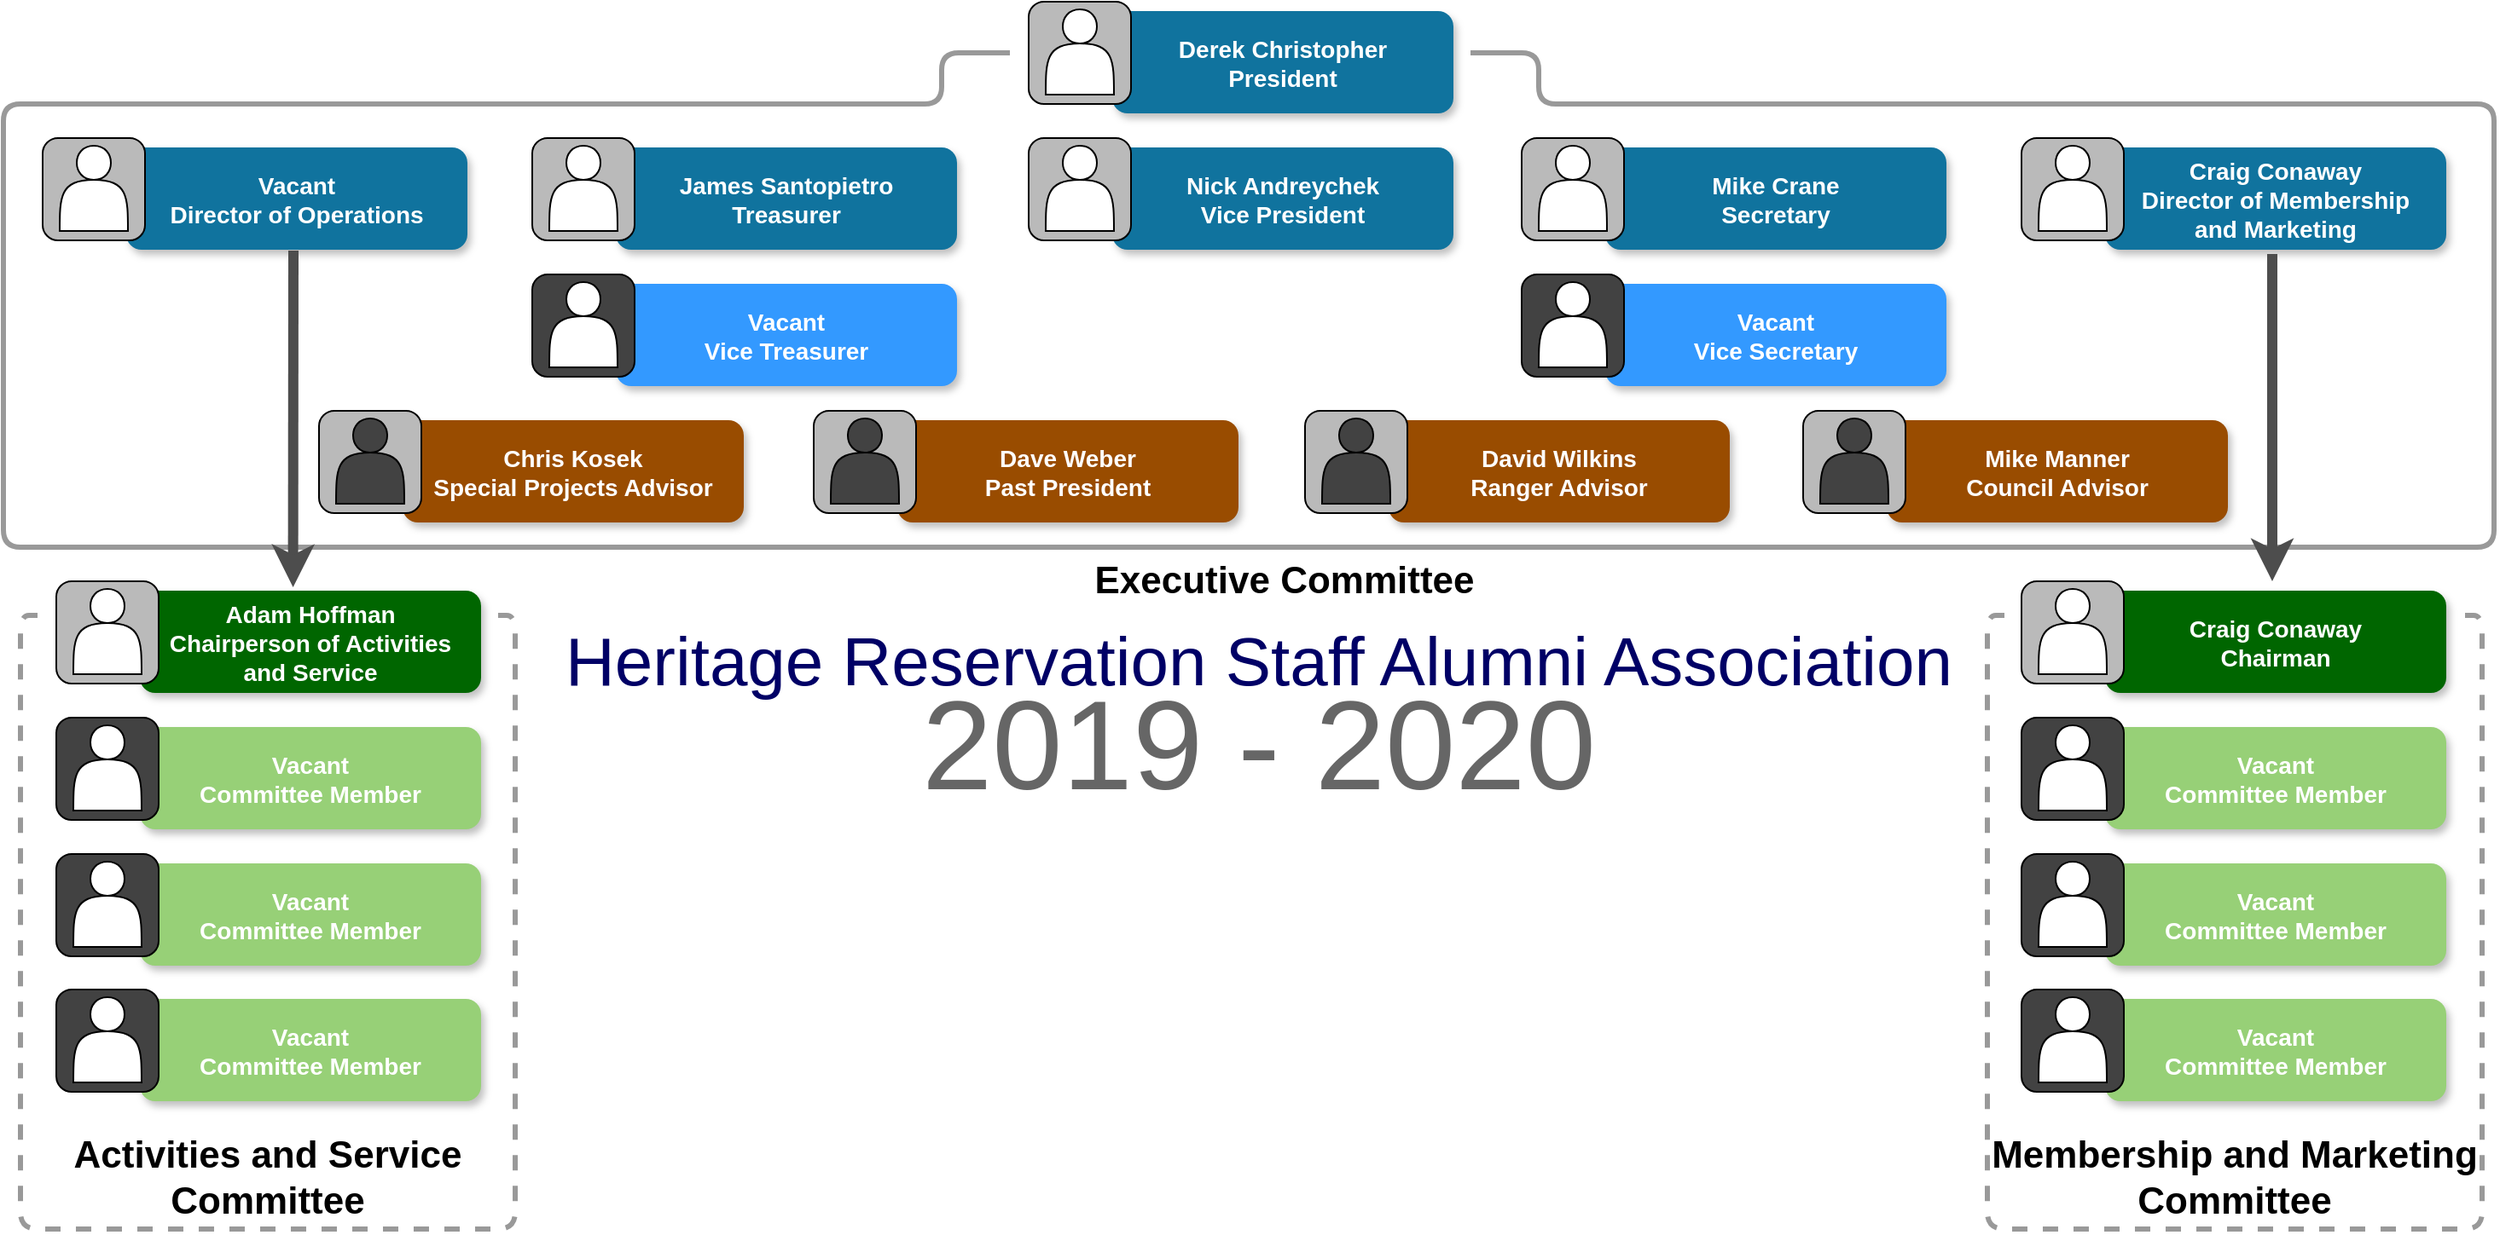 <mxfile version="12.3.6" type="github" pages="1">
  <diagram name="Page-1" id="97916047-d0de-89f5-080d-49f4d83e522f">
    <mxGraphModel dx="2052" dy="1388" grid="1" gridSize="10" guides="1" tooltips="1" connect="1" arrows="1" fold="1" page="1" pageScale="1.5" pageWidth="1169" pageHeight="827" background="#ffffff" math="0" shadow="0">
      <root>
        <mxCell id="0"/>
        <mxCell id="1" parent="0"/>
        <mxCell id="oFZl8VEBpffHlWtBTRyx-63" value="" style="group" parent="1" vertex="1" connectable="0">
          <mxGeometry x="708" y="40" width="232" height="65.5" as="geometry"/>
        </mxCell>
        <mxCell id="oFZl8VEBpffHlWtBTRyx-64" value="Derek Christopher&#xa;President" style="rounded=1;fillColor=#10739E;strokeColor=none;shadow=1;gradientColor=none;fontStyle=1;fontColor=#FFFFFF;fontSize=14;" parent="oFZl8VEBpffHlWtBTRyx-63" vertex="1">
          <mxGeometry x="32" y="5.5" width="200" height="60" as="geometry"/>
        </mxCell>
        <mxCell id="oFZl8VEBpffHlWtBTRyx-65" value="" style="group" parent="oFZl8VEBpffHlWtBTRyx-63" vertex="1" connectable="0">
          <mxGeometry x="-17" width="60" height="60" as="geometry"/>
        </mxCell>
        <mxCell id="oFZl8VEBpffHlWtBTRyx-66" value="" style="rounded=1;whiteSpace=wrap;html=1;fillColor=#BABABA;" parent="oFZl8VEBpffHlWtBTRyx-65" vertex="1">
          <mxGeometry width="60" height="60" as="geometry"/>
        </mxCell>
        <mxCell id="oFZl8VEBpffHlWtBTRyx-67" value="" style="shape=actor;whiteSpace=wrap;html=1;fillColor=#FFFFFF;" parent="oFZl8VEBpffHlWtBTRyx-65" vertex="1">
          <mxGeometry x="10" y="4.5" width="40" height="50" as="geometry"/>
        </mxCell>
        <mxCell id="6E8ClF00xarZo6M1mU1G-62" value="" style="group" vertex="1" connectable="0" parent="1">
          <mxGeometry x="708" y="120" width="232" height="65.5" as="geometry"/>
        </mxCell>
        <mxCell id="6E8ClF00xarZo6M1mU1G-63" value="Nick Andreychek&#xa;Vice President" style="rounded=1;fillColor=#10739E;strokeColor=none;shadow=1;gradientColor=none;fontStyle=1;fontColor=#FFFFFF;fontSize=14;" vertex="1" parent="6E8ClF00xarZo6M1mU1G-62">
          <mxGeometry x="32" y="5.5" width="200" height="60" as="geometry"/>
        </mxCell>
        <mxCell id="6E8ClF00xarZo6M1mU1G-64" value="" style="group" vertex="1" connectable="0" parent="6E8ClF00xarZo6M1mU1G-62">
          <mxGeometry x="-17" width="60" height="60" as="geometry"/>
        </mxCell>
        <mxCell id="6E8ClF00xarZo6M1mU1G-65" value="" style="rounded=1;whiteSpace=wrap;html=1;fillColor=#BABABA;" vertex="1" parent="6E8ClF00xarZo6M1mU1G-64">
          <mxGeometry width="60" height="60" as="geometry"/>
        </mxCell>
        <mxCell id="6E8ClF00xarZo6M1mU1G-66" value="" style="shape=actor;whiteSpace=wrap;html=1;fillColor=#FFFFFF;" vertex="1" parent="6E8ClF00xarZo6M1mU1G-64">
          <mxGeometry x="10" y="4.5" width="40" height="50" as="geometry"/>
        </mxCell>
        <mxCell id="6E8ClF00xarZo6M1mU1G-67" value="" style="group" vertex="1" connectable="0" parent="1">
          <mxGeometry x="417" y="120" width="232" height="65.5" as="geometry"/>
        </mxCell>
        <mxCell id="6E8ClF00xarZo6M1mU1G-68" value="James Santopietro&#xa;Treasurer" style="rounded=1;fillColor=#10739E;strokeColor=none;shadow=1;gradientColor=none;fontStyle=1;fontColor=#FFFFFF;fontSize=14;" vertex="1" parent="6E8ClF00xarZo6M1mU1G-67">
          <mxGeometry x="32" y="5.5" width="200" height="60" as="geometry"/>
        </mxCell>
        <mxCell id="6E8ClF00xarZo6M1mU1G-69" value="" style="group" vertex="1" connectable="0" parent="6E8ClF00xarZo6M1mU1G-67">
          <mxGeometry x="-17" width="60" height="60" as="geometry"/>
        </mxCell>
        <mxCell id="6E8ClF00xarZo6M1mU1G-70" value="" style="rounded=1;whiteSpace=wrap;html=1;fillColor=#BABABA;" vertex="1" parent="6E8ClF00xarZo6M1mU1G-69">
          <mxGeometry width="60" height="60" as="geometry"/>
        </mxCell>
        <mxCell id="6E8ClF00xarZo6M1mU1G-71" value="" style="shape=actor;whiteSpace=wrap;html=1;fillColor=#FFFFFF;" vertex="1" parent="6E8ClF00xarZo6M1mU1G-69">
          <mxGeometry x="10" y="4.5" width="40" height="50" as="geometry"/>
        </mxCell>
        <mxCell id="6E8ClF00xarZo6M1mU1G-72" value="" style="group" vertex="1" connectable="0" parent="1">
          <mxGeometry x="997" y="120" width="232" height="65.5" as="geometry"/>
        </mxCell>
        <mxCell id="6E8ClF00xarZo6M1mU1G-73" value="Mike Crane&#xa;Secretary" style="rounded=1;fillColor=#10739E;strokeColor=none;shadow=1;gradientColor=none;fontStyle=1;fontColor=#FFFFFF;fontSize=14;" vertex="1" parent="6E8ClF00xarZo6M1mU1G-72">
          <mxGeometry x="32" y="5.5" width="200" height="60" as="geometry"/>
        </mxCell>
        <mxCell id="6E8ClF00xarZo6M1mU1G-74" value="" style="group" vertex="1" connectable="0" parent="6E8ClF00xarZo6M1mU1G-72">
          <mxGeometry x="-17" width="60" height="60" as="geometry"/>
        </mxCell>
        <mxCell id="6E8ClF00xarZo6M1mU1G-75" value="" style="rounded=1;whiteSpace=wrap;html=1;fillColor=#BABABA;" vertex="1" parent="6E8ClF00xarZo6M1mU1G-74">
          <mxGeometry width="60" height="60" as="geometry"/>
        </mxCell>
        <mxCell id="6E8ClF00xarZo6M1mU1G-76" value="" style="shape=actor;whiteSpace=wrap;html=1;fillColor=#FFFFFF;" vertex="1" parent="6E8ClF00xarZo6M1mU1G-74">
          <mxGeometry x="10" y="4.5" width="40" height="50" as="geometry"/>
        </mxCell>
        <mxCell id="6E8ClF00xarZo6M1mU1G-77" value="" style="group" vertex="1" connectable="0" parent="1">
          <mxGeometry x="417" y="200" width="232" height="65.5" as="geometry"/>
        </mxCell>
        <mxCell id="6E8ClF00xarZo6M1mU1G-78" value="Vacant&#xa;Vice Treasurer" style="rounded=1;fillColor=#3399FF;strokeColor=none;shadow=1;gradientColor=none;fontStyle=1;fontColor=#FFFFFF;fontSize=14;" vertex="1" parent="6E8ClF00xarZo6M1mU1G-77">
          <mxGeometry x="32" y="5.5" width="200" height="60" as="geometry"/>
        </mxCell>
        <mxCell id="6E8ClF00xarZo6M1mU1G-79" value="" style="group;fillColor=none;" vertex="1" connectable="0" parent="6E8ClF00xarZo6M1mU1G-77">
          <mxGeometry x="-17" width="60" height="60" as="geometry"/>
        </mxCell>
        <mxCell id="6E8ClF00xarZo6M1mU1G-80" value="" style="rounded=1;whiteSpace=wrap;html=1;fillColor=#424242;" vertex="1" parent="6E8ClF00xarZo6M1mU1G-79">
          <mxGeometry width="60" height="60" as="geometry"/>
        </mxCell>
        <mxCell id="6E8ClF00xarZo6M1mU1G-81" value="" style="shape=actor;whiteSpace=wrap;html=1;fillColor=#FFFFFF;" vertex="1" parent="6E8ClF00xarZo6M1mU1G-79">
          <mxGeometry x="10" y="4.5" width="40" height="50" as="geometry"/>
        </mxCell>
        <mxCell id="6E8ClF00xarZo6M1mU1G-82" value="" style="group" vertex="1" connectable="0" parent="1">
          <mxGeometry x="997" y="200" width="232" height="65.5" as="geometry"/>
        </mxCell>
        <mxCell id="6E8ClF00xarZo6M1mU1G-83" value="Vacant&#xa;Vice Secretary" style="rounded=1;fillColor=#3399FF;strokeColor=none;shadow=1;gradientColor=none;fontStyle=1;fontColor=#FFFFFF;fontSize=14;" vertex="1" parent="6E8ClF00xarZo6M1mU1G-82">
          <mxGeometry x="32" y="5.5" width="200" height="60" as="geometry"/>
        </mxCell>
        <mxCell id="6E8ClF00xarZo6M1mU1G-84" value="" style="group;fillColor=none;" vertex="1" connectable="0" parent="6E8ClF00xarZo6M1mU1G-82">
          <mxGeometry x="-17" width="60" height="60" as="geometry"/>
        </mxCell>
        <mxCell id="6E8ClF00xarZo6M1mU1G-85" value="" style="rounded=1;whiteSpace=wrap;html=1;fillColor=#424242;" vertex="1" parent="6E8ClF00xarZo6M1mU1G-84">
          <mxGeometry width="60" height="60" as="geometry"/>
        </mxCell>
        <mxCell id="6E8ClF00xarZo6M1mU1G-86" value="" style="shape=actor;whiteSpace=wrap;html=1;fillColor=#FFFFFF;" vertex="1" parent="6E8ClF00xarZo6M1mU1G-84">
          <mxGeometry x="10" y="4.5" width="40" height="50" as="geometry"/>
        </mxCell>
        <mxCell id="6E8ClF00xarZo6M1mU1G-87" value="" style="group" vertex="1" connectable="0" parent="1">
          <mxGeometry x="130" y="120" width="232" height="65.5" as="geometry"/>
        </mxCell>
        <mxCell id="6E8ClF00xarZo6M1mU1G-88" value="Vacant&#xa;Director of Operations" style="rounded=1;fillColor=#10739E;strokeColor=none;shadow=1;gradientColor=none;fontStyle=1;fontColor=#FFFFFF;fontSize=14;" vertex="1" parent="6E8ClF00xarZo6M1mU1G-87">
          <mxGeometry x="32" y="5.5" width="200" height="60" as="geometry"/>
        </mxCell>
        <mxCell id="6E8ClF00xarZo6M1mU1G-89" value="" style="group" vertex="1" connectable="0" parent="6E8ClF00xarZo6M1mU1G-87">
          <mxGeometry x="-17" width="60" height="60" as="geometry"/>
        </mxCell>
        <mxCell id="6E8ClF00xarZo6M1mU1G-90" value="" style="rounded=1;whiteSpace=wrap;html=1;fillColor=#BABABA;" vertex="1" parent="6E8ClF00xarZo6M1mU1G-89">
          <mxGeometry width="60" height="60" as="geometry"/>
        </mxCell>
        <mxCell id="6E8ClF00xarZo6M1mU1G-91" value="" style="shape=actor;whiteSpace=wrap;html=1;fillColor=#FFFFFF;" vertex="1" parent="6E8ClF00xarZo6M1mU1G-89">
          <mxGeometry x="10" y="4.5" width="40" height="50" as="geometry"/>
        </mxCell>
        <mxCell id="6E8ClF00xarZo6M1mU1G-92" value="" style="group" vertex="1" connectable="0" parent="1">
          <mxGeometry x="1290" y="120" width="232" height="65.5" as="geometry"/>
        </mxCell>
        <mxCell id="6E8ClF00xarZo6M1mU1G-93" value="Craig Conaway&#xa;Director of Membership&#xa;and Marketing" style="rounded=1;fillColor=#10739E;strokeColor=none;shadow=1;gradientColor=none;fontStyle=1;fontColor=#FFFFFF;fontSize=14;" vertex="1" parent="6E8ClF00xarZo6M1mU1G-92">
          <mxGeometry x="32" y="5.5" width="200" height="60" as="geometry"/>
        </mxCell>
        <mxCell id="6E8ClF00xarZo6M1mU1G-94" value="" style="group" vertex="1" connectable="0" parent="6E8ClF00xarZo6M1mU1G-92">
          <mxGeometry x="-17" width="60" height="60" as="geometry"/>
        </mxCell>
        <mxCell id="6E8ClF00xarZo6M1mU1G-95" value="" style="rounded=1;whiteSpace=wrap;html=1;fillColor=#BABABA;" vertex="1" parent="6E8ClF00xarZo6M1mU1G-94">
          <mxGeometry width="60" height="60" as="geometry"/>
        </mxCell>
        <mxCell id="6E8ClF00xarZo6M1mU1G-96" value="" style="shape=actor;whiteSpace=wrap;html=1;fillColor=#FFFFFF;" vertex="1" parent="6E8ClF00xarZo6M1mU1G-94">
          <mxGeometry x="10" y="4.5" width="40" height="50" as="geometry"/>
        </mxCell>
        <mxCell id="6E8ClF00xarZo6M1mU1G-97" value="" style="group" vertex="1" connectable="0" parent="1">
          <mxGeometry x="582" y="280" width="232" height="65.5" as="geometry"/>
        </mxCell>
        <mxCell id="6E8ClF00xarZo6M1mU1G-98" value="Dave Weber&#xa;Past President" style="rounded=1;fillColor=#994C00;strokeColor=none;shadow=1;gradientColor=none;fontStyle=1;fontColor=#FFFFFF;fontSize=14;" vertex="1" parent="6E8ClF00xarZo6M1mU1G-97">
          <mxGeometry x="32" y="5.5" width="200" height="60" as="geometry"/>
        </mxCell>
        <mxCell id="6E8ClF00xarZo6M1mU1G-99" value="" style="group" vertex="1" connectable="0" parent="6E8ClF00xarZo6M1mU1G-97">
          <mxGeometry x="-17" width="60" height="60" as="geometry"/>
        </mxCell>
        <mxCell id="6E8ClF00xarZo6M1mU1G-100" value="" style="rounded=1;whiteSpace=wrap;html=1;fillColor=#BABABA;" vertex="1" parent="6E8ClF00xarZo6M1mU1G-99">
          <mxGeometry width="60" height="60" as="geometry"/>
        </mxCell>
        <mxCell id="6E8ClF00xarZo6M1mU1G-101" value="" style="shape=actor;whiteSpace=wrap;html=1;fillColor=#424242;" vertex="1" parent="6E8ClF00xarZo6M1mU1G-99">
          <mxGeometry x="10" y="4.5" width="40" height="50" as="geometry"/>
        </mxCell>
        <mxCell id="6E8ClF00xarZo6M1mU1G-132" value="" style="group" vertex="1" connectable="0" parent="1">
          <mxGeometry x="870" y="280" width="232" height="65.5" as="geometry"/>
        </mxCell>
        <mxCell id="6E8ClF00xarZo6M1mU1G-133" value="David Wilkins&#xa;Ranger Advisor" style="rounded=1;fillColor=#994C00;strokeColor=none;shadow=1;gradientColor=none;fontStyle=1;fontColor=#FFFFFF;fontSize=14;" vertex="1" parent="6E8ClF00xarZo6M1mU1G-132">
          <mxGeometry x="32" y="5.5" width="200" height="60" as="geometry"/>
        </mxCell>
        <mxCell id="6E8ClF00xarZo6M1mU1G-134" value="" style="group" vertex="1" connectable="0" parent="6E8ClF00xarZo6M1mU1G-132">
          <mxGeometry x="-17" width="60" height="60" as="geometry"/>
        </mxCell>
        <mxCell id="6E8ClF00xarZo6M1mU1G-135" value="" style="rounded=1;whiteSpace=wrap;html=1;fillColor=#BABABA;" vertex="1" parent="6E8ClF00xarZo6M1mU1G-134">
          <mxGeometry width="60" height="60" as="geometry"/>
        </mxCell>
        <mxCell id="6E8ClF00xarZo6M1mU1G-136" value="" style="shape=actor;whiteSpace=wrap;html=1;fillColor=#424242;" vertex="1" parent="6E8ClF00xarZo6M1mU1G-134">
          <mxGeometry x="10" y="4.5" width="40" height="50" as="geometry"/>
        </mxCell>
        <mxCell id="6E8ClF00xarZo6M1mU1G-142" value="" style="group" vertex="1" connectable="0" parent="1">
          <mxGeometry x="1162" y="280" width="232" height="65.5" as="geometry"/>
        </mxCell>
        <mxCell id="6E8ClF00xarZo6M1mU1G-143" value="Mike Manner&#xa;Council Advisor" style="rounded=1;fillColor=#994C00;strokeColor=none;shadow=1;gradientColor=none;fontStyle=1;fontColor=#FFFFFF;fontSize=14;" vertex="1" parent="6E8ClF00xarZo6M1mU1G-142">
          <mxGeometry x="32" y="5.5" width="200" height="60" as="geometry"/>
        </mxCell>
        <mxCell id="6E8ClF00xarZo6M1mU1G-144" value="" style="group" vertex="1" connectable="0" parent="6E8ClF00xarZo6M1mU1G-142">
          <mxGeometry x="-17" width="60" height="60" as="geometry"/>
        </mxCell>
        <mxCell id="6E8ClF00xarZo6M1mU1G-145" value="" style="rounded=1;whiteSpace=wrap;html=1;fillColor=#BABABA;" vertex="1" parent="6E8ClF00xarZo6M1mU1G-144">
          <mxGeometry width="60" height="60" as="geometry"/>
        </mxCell>
        <mxCell id="6E8ClF00xarZo6M1mU1G-146" value="" style="shape=actor;whiteSpace=wrap;html=1;fillColor=#424242;" vertex="1" parent="6E8ClF00xarZo6M1mU1G-144">
          <mxGeometry x="10" y="4.5" width="40" height="50" as="geometry"/>
        </mxCell>
        <mxCell id="6E8ClF00xarZo6M1mU1G-162" value="" style="group" vertex="1" connectable="0" parent="1">
          <mxGeometry x="292" y="280" width="232" height="65.5" as="geometry"/>
        </mxCell>
        <mxCell id="6E8ClF00xarZo6M1mU1G-163" value="Chris Kosek&#xa;Special Projects Advisor" style="rounded=1;fillColor=#994C00;strokeColor=none;shadow=1;gradientColor=none;fontStyle=1;fontColor=#FFFFFF;fontSize=14;" vertex="1" parent="6E8ClF00xarZo6M1mU1G-162">
          <mxGeometry x="32" y="5.5" width="200" height="60" as="geometry"/>
        </mxCell>
        <mxCell id="6E8ClF00xarZo6M1mU1G-164" value="" style="group" vertex="1" connectable="0" parent="6E8ClF00xarZo6M1mU1G-162">
          <mxGeometry x="-17" width="60" height="60" as="geometry"/>
        </mxCell>
        <mxCell id="6E8ClF00xarZo6M1mU1G-165" value="" style="rounded=1;whiteSpace=wrap;html=1;fillColor=#BABABA;" vertex="1" parent="6E8ClF00xarZo6M1mU1G-164">
          <mxGeometry width="60" height="60" as="geometry"/>
        </mxCell>
        <mxCell id="6E8ClF00xarZo6M1mU1G-166" value="" style="shape=actor;whiteSpace=wrap;html=1;fillColor=#424242;" vertex="1" parent="6E8ClF00xarZo6M1mU1G-164">
          <mxGeometry x="10" y="4.5" width="40" height="50" as="geometry"/>
        </mxCell>
        <mxCell id="6E8ClF00xarZo6M1mU1G-167" value="" style="endArrow=none;html=1;strokeColor=#999999;strokeWidth=3;" edge="1" parent="1">
          <mxGeometry width="50" height="50" relative="1" as="geometry">
            <mxPoint x="680" y="70" as="sourcePoint"/>
            <mxPoint x="950" y="70" as="targetPoint"/>
            <Array as="points">
              <mxPoint x="640" y="70"/>
              <mxPoint x="640" y="100"/>
              <mxPoint x="90" y="100"/>
              <mxPoint x="90" y="360"/>
              <mxPoint x="1550" y="360"/>
              <mxPoint x="1550" y="100"/>
              <mxPoint x="990" y="100"/>
              <mxPoint x="990" y="70"/>
            </Array>
          </mxGeometry>
        </mxCell>
        <mxCell id="6E8ClF00xarZo6M1mU1G-169" value="" style="endArrow=classic;html=1;strokeColor=#4D4D4D;strokeWidth=6;" edge="1" parent="1">
          <mxGeometry width="50" height="50" relative="1" as="geometry">
            <mxPoint x="1420" y="188" as="sourcePoint"/>
            <mxPoint x="1420" y="380" as="targetPoint"/>
          </mxGeometry>
        </mxCell>
        <mxCell id="6E8ClF00xarZo6M1mU1G-168" value="" style="endArrow=classic;html=1;strokeColor=#4D4D4D;strokeWidth=6;entryX=0.449;entryY=-0.084;entryDx=0;entryDy=0;entryPerimeter=0;" edge="1" parent="1">
          <mxGeometry width="50" height="50" relative="1" as="geometry">
            <mxPoint x="260" y="186" as="sourcePoint"/>
            <mxPoint x="259.8" y="383.46" as="targetPoint"/>
          </mxGeometry>
        </mxCell>
        <mxCell id="6E8ClF00xarZo6M1mU1G-175" value="Executive Committee" style="text;html=1;strokeColor=none;fillColor=none;align=center;verticalAlign=middle;whiteSpace=wrap;rounded=0;fontSize=22;fontStyle=1" vertex="1" parent="1">
          <mxGeometry x="696" y="370" width="290" height="20" as="geometry"/>
        </mxCell>
        <mxCell id="6E8ClF00xarZo6M1mU1G-176" value="Heritage Reservation Staff Alumni Association" style="text;html=1;strokeColor=none;fillColor=none;align=center;verticalAlign=middle;whiteSpace=wrap;rounded=0;fontSize=40;fontFamily=Helvetica;fontColor=#000066;" vertex="1" parent="1">
          <mxGeometry x="391" y="416" width="870" height="20" as="geometry"/>
        </mxCell>
        <mxCell id="6E8ClF00xarZo6M1mU1G-178" value="2019 - 2020" style="text;html=1;strokeColor=none;fillColor=none;align=center;verticalAlign=middle;whiteSpace=wrap;rounded=0;fontSize=74;fontFamily=Helvetica;fontColor=#666666;" vertex="1" parent="1">
          <mxGeometry x="391" y="467" width="870" height="20" as="geometry"/>
        </mxCell>
        <mxCell id="6E8ClF00xarZo6M1mU1G-179" value="" style="group" vertex="1" connectable="0" parent="1">
          <mxGeometry x="100" y="380" width="290" height="380" as="geometry"/>
        </mxCell>
        <mxCell id="6E8ClF00xarZo6M1mU1G-102" value="" style="group" vertex="1" connectable="0" parent="6E8ClF00xarZo6M1mU1G-179">
          <mxGeometry x="38" width="232" height="65.5" as="geometry"/>
        </mxCell>
        <mxCell id="6E8ClF00xarZo6M1mU1G-103" value="Adam Hoffman&#xa;Chairperson of Activities&#xa;and Service" style="rounded=1;fillColor=#006600;strokeColor=none;shadow=1;gradientColor=none;fontStyle=1;fontColor=#FFFFFF;fontSize=14;" vertex="1" parent="6E8ClF00xarZo6M1mU1G-102">
          <mxGeometry x="32" y="5.5" width="200" height="60" as="geometry"/>
        </mxCell>
        <mxCell id="6E8ClF00xarZo6M1mU1G-104" value="" style="group" vertex="1" connectable="0" parent="6E8ClF00xarZo6M1mU1G-102">
          <mxGeometry x="-17" width="60" height="60" as="geometry"/>
        </mxCell>
        <mxCell id="6E8ClF00xarZo6M1mU1G-105" value="" style="rounded=1;whiteSpace=wrap;html=1;fillColor=#BABABA;" vertex="1" parent="6E8ClF00xarZo6M1mU1G-104">
          <mxGeometry width="60" height="60" as="geometry"/>
        </mxCell>
        <mxCell id="6E8ClF00xarZo6M1mU1G-106" value="" style="shape=actor;whiteSpace=wrap;html=1;fillColor=#FFFFFF;" vertex="1" parent="6E8ClF00xarZo6M1mU1G-104">
          <mxGeometry x="10" y="4.5" width="40" height="50" as="geometry"/>
        </mxCell>
        <mxCell id="6E8ClF00xarZo6M1mU1G-112" value="" style="group" vertex="1" connectable="0" parent="6E8ClF00xarZo6M1mU1G-179">
          <mxGeometry x="38" y="80" width="232" height="65.5" as="geometry"/>
        </mxCell>
        <mxCell id="6E8ClF00xarZo6M1mU1G-113" value="Vacant&#xa;Committee Member" style="rounded=1;fillColor=#97D077;strokeColor=none;shadow=1;gradientColor=none;fontStyle=1;fontColor=#FFFFFF;fontSize=14;" vertex="1" parent="6E8ClF00xarZo6M1mU1G-112">
          <mxGeometry x="32" y="5.5" width="200" height="60" as="geometry"/>
        </mxCell>
        <mxCell id="6E8ClF00xarZo6M1mU1G-114" value="" style="group;fillColor=none;" vertex="1" connectable="0" parent="6E8ClF00xarZo6M1mU1G-112">
          <mxGeometry x="-17" width="60" height="60" as="geometry"/>
        </mxCell>
        <mxCell id="6E8ClF00xarZo6M1mU1G-115" value="" style="rounded=1;whiteSpace=wrap;html=1;fillColor=#424242;" vertex="1" parent="6E8ClF00xarZo6M1mU1G-114">
          <mxGeometry width="60" height="60" as="geometry"/>
        </mxCell>
        <mxCell id="6E8ClF00xarZo6M1mU1G-116" value="" style="shape=actor;whiteSpace=wrap;html=1;fillColor=#FFFFFF;" vertex="1" parent="6E8ClF00xarZo6M1mU1G-114">
          <mxGeometry x="10" y="4.5" width="40" height="50" as="geometry"/>
        </mxCell>
        <mxCell id="6E8ClF00xarZo6M1mU1G-117" value="" style="group" vertex="1" connectable="0" parent="6E8ClF00xarZo6M1mU1G-179">
          <mxGeometry x="38" y="160" width="232" height="65.5" as="geometry"/>
        </mxCell>
        <mxCell id="6E8ClF00xarZo6M1mU1G-118" value="Vacant&#xa;Committee Member" style="rounded=1;fillColor=#97D077;strokeColor=none;shadow=1;gradientColor=none;fontStyle=1;fontColor=#FFFFFF;fontSize=14;" vertex="1" parent="6E8ClF00xarZo6M1mU1G-117">
          <mxGeometry x="32" y="5.5" width="200" height="60" as="geometry"/>
        </mxCell>
        <mxCell id="6E8ClF00xarZo6M1mU1G-119" value="" style="group;fillColor=none;" vertex="1" connectable="0" parent="6E8ClF00xarZo6M1mU1G-117">
          <mxGeometry x="-17" width="60" height="60" as="geometry"/>
        </mxCell>
        <mxCell id="6E8ClF00xarZo6M1mU1G-120" value="" style="rounded=1;whiteSpace=wrap;html=1;fillColor=#424242;" vertex="1" parent="6E8ClF00xarZo6M1mU1G-119">
          <mxGeometry width="60" height="60" as="geometry"/>
        </mxCell>
        <mxCell id="6E8ClF00xarZo6M1mU1G-121" value="" style="shape=actor;whiteSpace=wrap;html=1;fillColor=#FFFFFF;" vertex="1" parent="6E8ClF00xarZo6M1mU1G-119">
          <mxGeometry x="10" y="4.5" width="40" height="50" as="geometry"/>
        </mxCell>
        <mxCell id="6E8ClF00xarZo6M1mU1G-127" value="" style="group" vertex="1" connectable="0" parent="6E8ClF00xarZo6M1mU1G-179">
          <mxGeometry x="38" y="239.5" width="232" height="65.5" as="geometry"/>
        </mxCell>
        <mxCell id="6E8ClF00xarZo6M1mU1G-128" value="Vacant&#xa;Committee Member" style="rounded=1;fillColor=#97D077;strokeColor=none;shadow=1;gradientColor=none;fontStyle=1;fontColor=#FFFFFF;fontSize=14;" vertex="1" parent="6E8ClF00xarZo6M1mU1G-127">
          <mxGeometry x="32" y="5.5" width="200" height="60" as="geometry"/>
        </mxCell>
        <mxCell id="6E8ClF00xarZo6M1mU1G-129" value="" style="group;fillColor=none;" vertex="1" connectable="0" parent="6E8ClF00xarZo6M1mU1G-127">
          <mxGeometry x="-17" width="60" height="60" as="geometry"/>
        </mxCell>
        <mxCell id="6E8ClF00xarZo6M1mU1G-130" value="" style="rounded=1;whiteSpace=wrap;html=1;fillColor=#424242;" vertex="1" parent="6E8ClF00xarZo6M1mU1G-129">
          <mxGeometry width="60" height="60" as="geometry"/>
        </mxCell>
        <mxCell id="6E8ClF00xarZo6M1mU1G-131" value="" style="shape=actor;whiteSpace=wrap;html=1;fillColor=#FFFFFF;" vertex="1" parent="6E8ClF00xarZo6M1mU1G-129">
          <mxGeometry x="10" y="4.5" width="40" height="50" as="geometry"/>
        </mxCell>
        <mxCell id="6E8ClF00xarZo6M1mU1G-171" value="" style="endArrow=none;dashed=1;html=1;strokeColor=#999999;strokeWidth=3;" edge="1" parent="6E8ClF00xarZo6M1mU1G-179">
          <mxGeometry width="50" height="50" relative="1" as="geometry">
            <mxPoint x="280" y="20" as="sourcePoint"/>
            <mxPoint x="10" y="20" as="targetPoint"/>
            <Array as="points">
              <mxPoint x="290" y="20"/>
              <mxPoint x="290" y="380"/>
              <mxPoint y="380"/>
              <mxPoint y="20"/>
            </Array>
          </mxGeometry>
        </mxCell>
        <mxCell id="6E8ClF00xarZo6M1mU1G-173" value="Activities and Service Committee" style="text;html=1;strokeColor=none;fillColor=none;align=center;verticalAlign=middle;whiteSpace=wrap;rounded=0;fontSize=22;fontStyle=1" vertex="1" parent="6E8ClF00xarZo6M1mU1G-179">
          <mxGeometry y="340" width="290" height="20" as="geometry"/>
        </mxCell>
        <mxCell id="6E8ClF00xarZo6M1mU1G-180" value="" style="group" vertex="1" connectable="0" parent="1">
          <mxGeometry x="1253" y="380" width="290" height="380" as="geometry"/>
        </mxCell>
        <mxCell id="6E8ClF00xarZo6M1mU1G-107" value="" style="group" vertex="1" connectable="0" parent="6E8ClF00xarZo6M1mU1G-180">
          <mxGeometry x="37" width="232" height="65.5" as="geometry"/>
        </mxCell>
        <mxCell id="6E8ClF00xarZo6M1mU1G-108" value="Craig Conaway&#xa;Chairman" style="rounded=1;fillColor=#006600;strokeColor=none;shadow=1;gradientColor=none;fontStyle=1;fontColor=#FFFFFF;fontSize=14;" vertex="1" parent="6E8ClF00xarZo6M1mU1G-107">
          <mxGeometry x="32" y="5.5" width="200" height="60" as="geometry"/>
        </mxCell>
        <mxCell id="6E8ClF00xarZo6M1mU1G-109" value="" style="group" vertex="1" connectable="0" parent="6E8ClF00xarZo6M1mU1G-107">
          <mxGeometry x="-17" width="60" height="60" as="geometry"/>
        </mxCell>
        <mxCell id="6E8ClF00xarZo6M1mU1G-110" value="" style="rounded=1;whiteSpace=wrap;html=1;fillColor=#BABABA;" vertex="1" parent="6E8ClF00xarZo6M1mU1G-109">
          <mxGeometry width="60" height="60" as="geometry"/>
        </mxCell>
        <mxCell id="6E8ClF00xarZo6M1mU1G-111" value="" style="shape=actor;whiteSpace=wrap;html=1;fillColor=#FFFFFF;" vertex="1" parent="6E8ClF00xarZo6M1mU1G-109">
          <mxGeometry x="10" y="4.5" width="40" height="50" as="geometry"/>
        </mxCell>
        <mxCell id="6E8ClF00xarZo6M1mU1G-147" value="" style="group" vertex="1" connectable="0" parent="6E8ClF00xarZo6M1mU1G-180">
          <mxGeometry x="37" y="80" width="232" height="65.5" as="geometry"/>
        </mxCell>
        <mxCell id="6E8ClF00xarZo6M1mU1G-148" value="Vacant&#xa;Committee Member" style="rounded=1;fillColor=#97D077;strokeColor=none;shadow=1;gradientColor=none;fontStyle=1;fontColor=#FFFFFF;fontSize=14;" vertex="1" parent="6E8ClF00xarZo6M1mU1G-147">
          <mxGeometry x="32" y="5.5" width="200" height="60" as="geometry"/>
        </mxCell>
        <mxCell id="6E8ClF00xarZo6M1mU1G-149" value="" style="group;fillColor=none;" vertex="1" connectable="0" parent="6E8ClF00xarZo6M1mU1G-147">
          <mxGeometry x="-17" width="60" height="60" as="geometry"/>
        </mxCell>
        <mxCell id="6E8ClF00xarZo6M1mU1G-150" value="" style="rounded=1;whiteSpace=wrap;html=1;fillColor=#424242;" vertex="1" parent="6E8ClF00xarZo6M1mU1G-149">
          <mxGeometry width="60" height="60" as="geometry"/>
        </mxCell>
        <mxCell id="6E8ClF00xarZo6M1mU1G-151" value="" style="shape=actor;whiteSpace=wrap;html=1;fillColor=#FFFFFF;" vertex="1" parent="6E8ClF00xarZo6M1mU1G-149">
          <mxGeometry x="10" y="4.5" width="40" height="50" as="geometry"/>
        </mxCell>
        <mxCell id="6E8ClF00xarZo6M1mU1G-152" value="" style="group" vertex="1" connectable="0" parent="6E8ClF00xarZo6M1mU1G-180">
          <mxGeometry x="37" y="160" width="232" height="65.5" as="geometry"/>
        </mxCell>
        <mxCell id="6E8ClF00xarZo6M1mU1G-153" value="Vacant&#xa;Committee Member" style="rounded=1;fillColor=#97D077;strokeColor=none;shadow=1;gradientColor=none;fontStyle=1;fontColor=#FFFFFF;fontSize=14;" vertex="1" parent="6E8ClF00xarZo6M1mU1G-152">
          <mxGeometry x="32" y="5.5" width="200" height="60" as="geometry"/>
        </mxCell>
        <mxCell id="6E8ClF00xarZo6M1mU1G-154" value="" style="group;fillColor=none;" vertex="1" connectable="0" parent="6E8ClF00xarZo6M1mU1G-152">
          <mxGeometry x="-17" width="60" height="60" as="geometry"/>
        </mxCell>
        <mxCell id="6E8ClF00xarZo6M1mU1G-155" value="" style="rounded=1;whiteSpace=wrap;html=1;fillColor=#424242;" vertex="1" parent="6E8ClF00xarZo6M1mU1G-154">
          <mxGeometry width="60" height="60" as="geometry"/>
        </mxCell>
        <mxCell id="6E8ClF00xarZo6M1mU1G-156" value="" style="shape=actor;whiteSpace=wrap;html=1;fillColor=#FFFFFF;" vertex="1" parent="6E8ClF00xarZo6M1mU1G-154">
          <mxGeometry x="10" y="4.5" width="40" height="50" as="geometry"/>
        </mxCell>
        <mxCell id="6E8ClF00xarZo6M1mU1G-157" value="" style="group" vertex="1" connectable="0" parent="6E8ClF00xarZo6M1mU1G-180">
          <mxGeometry x="37" y="239.5" width="232" height="65.5" as="geometry"/>
        </mxCell>
        <mxCell id="6E8ClF00xarZo6M1mU1G-158" value="Vacant&#xa;Committee Member" style="rounded=1;fillColor=#97D077;strokeColor=none;shadow=1;gradientColor=none;fontStyle=1;fontColor=#FFFFFF;fontSize=14;" vertex="1" parent="6E8ClF00xarZo6M1mU1G-157">
          <mxGeometry x="32" y="5.5" width="200" height="60" as="geometry"/>
        </mxCell>
        <mxCell id="6E8ClF00xarZo6M1mU1G-159" value="" style="group;fillColor=none;" vertex="1" connectable="0" parent="6E8ClF00xarZo6M1mU1G-157">
          <mxGeometry x="-17" width="60" height="60" as="geometry"/>
        </mxCell>
        <mxCell id="6E8ClF00xarZo6M1mU1G-160" value="" style="rounded=1;whiteSpace=wrap;html=1;fillColor=#424242;" vertex="1" parent="6E8ClF00xarZo6M1mU1G-159">
          <mxGeometry width="60" height="60" as="geometry"/>
        </mxCell>
        <mxCell id="6E8ClF00xarZo6M1mU1G-161" value="" style="shape=actor;whiteSpace=wrap;html=1;fillColor=#FFFFFF;" vertex="1" parent="6E8ClF00xarZo6M1mU1G-159">
          <mxGeometry x="10" y="4.5" width="40" height="50" as="geometry"/>
        </mxCell>
        <mxCell id="6E8ClF00xarZo6M1mU1G-172" value="" style="endArrow=none;dashed=1;html=1;strokeColor=#999999;strokeWidth=3;" edge="1" parent="6E8ClF00xarZo6M1mU1G-180">
          <mxGeometry width="50" height="50" relative="1" as="geometry">
            <mxPoint x="280" y="20" as="sourcePoint"/>
            <mxPoint x="10" y="20" as="targetPoint"/>
            <Array as="points">
              <mxPoint x="290" y="20"/>
              <mxPoint x="290" y="380"/>
              <mxPoint y="380"/>
              <mxPoint y="20"/>
            </Array>
          </mxGeometry>
        </mxCell>
        <mxCell id="6E8ClF00xarZo6M1mU1G-174" value="Membership and Marketing Committee" style="text;html=1;strokeColor=none;fillColor=none;align=center;verticalAlign=middle;whiteSpace=wrap;rounded=0;fontSize=22;fontStyle=1" vertex="1" parent="6E8ClF00xarZo6M1mU1G-180">
          <mxGeometry y="340" width="290" height="20" as="geometry"/>
        </mxCell>
      </root>
    </mxGraphModel>
  </diagram>
</mxfile>
